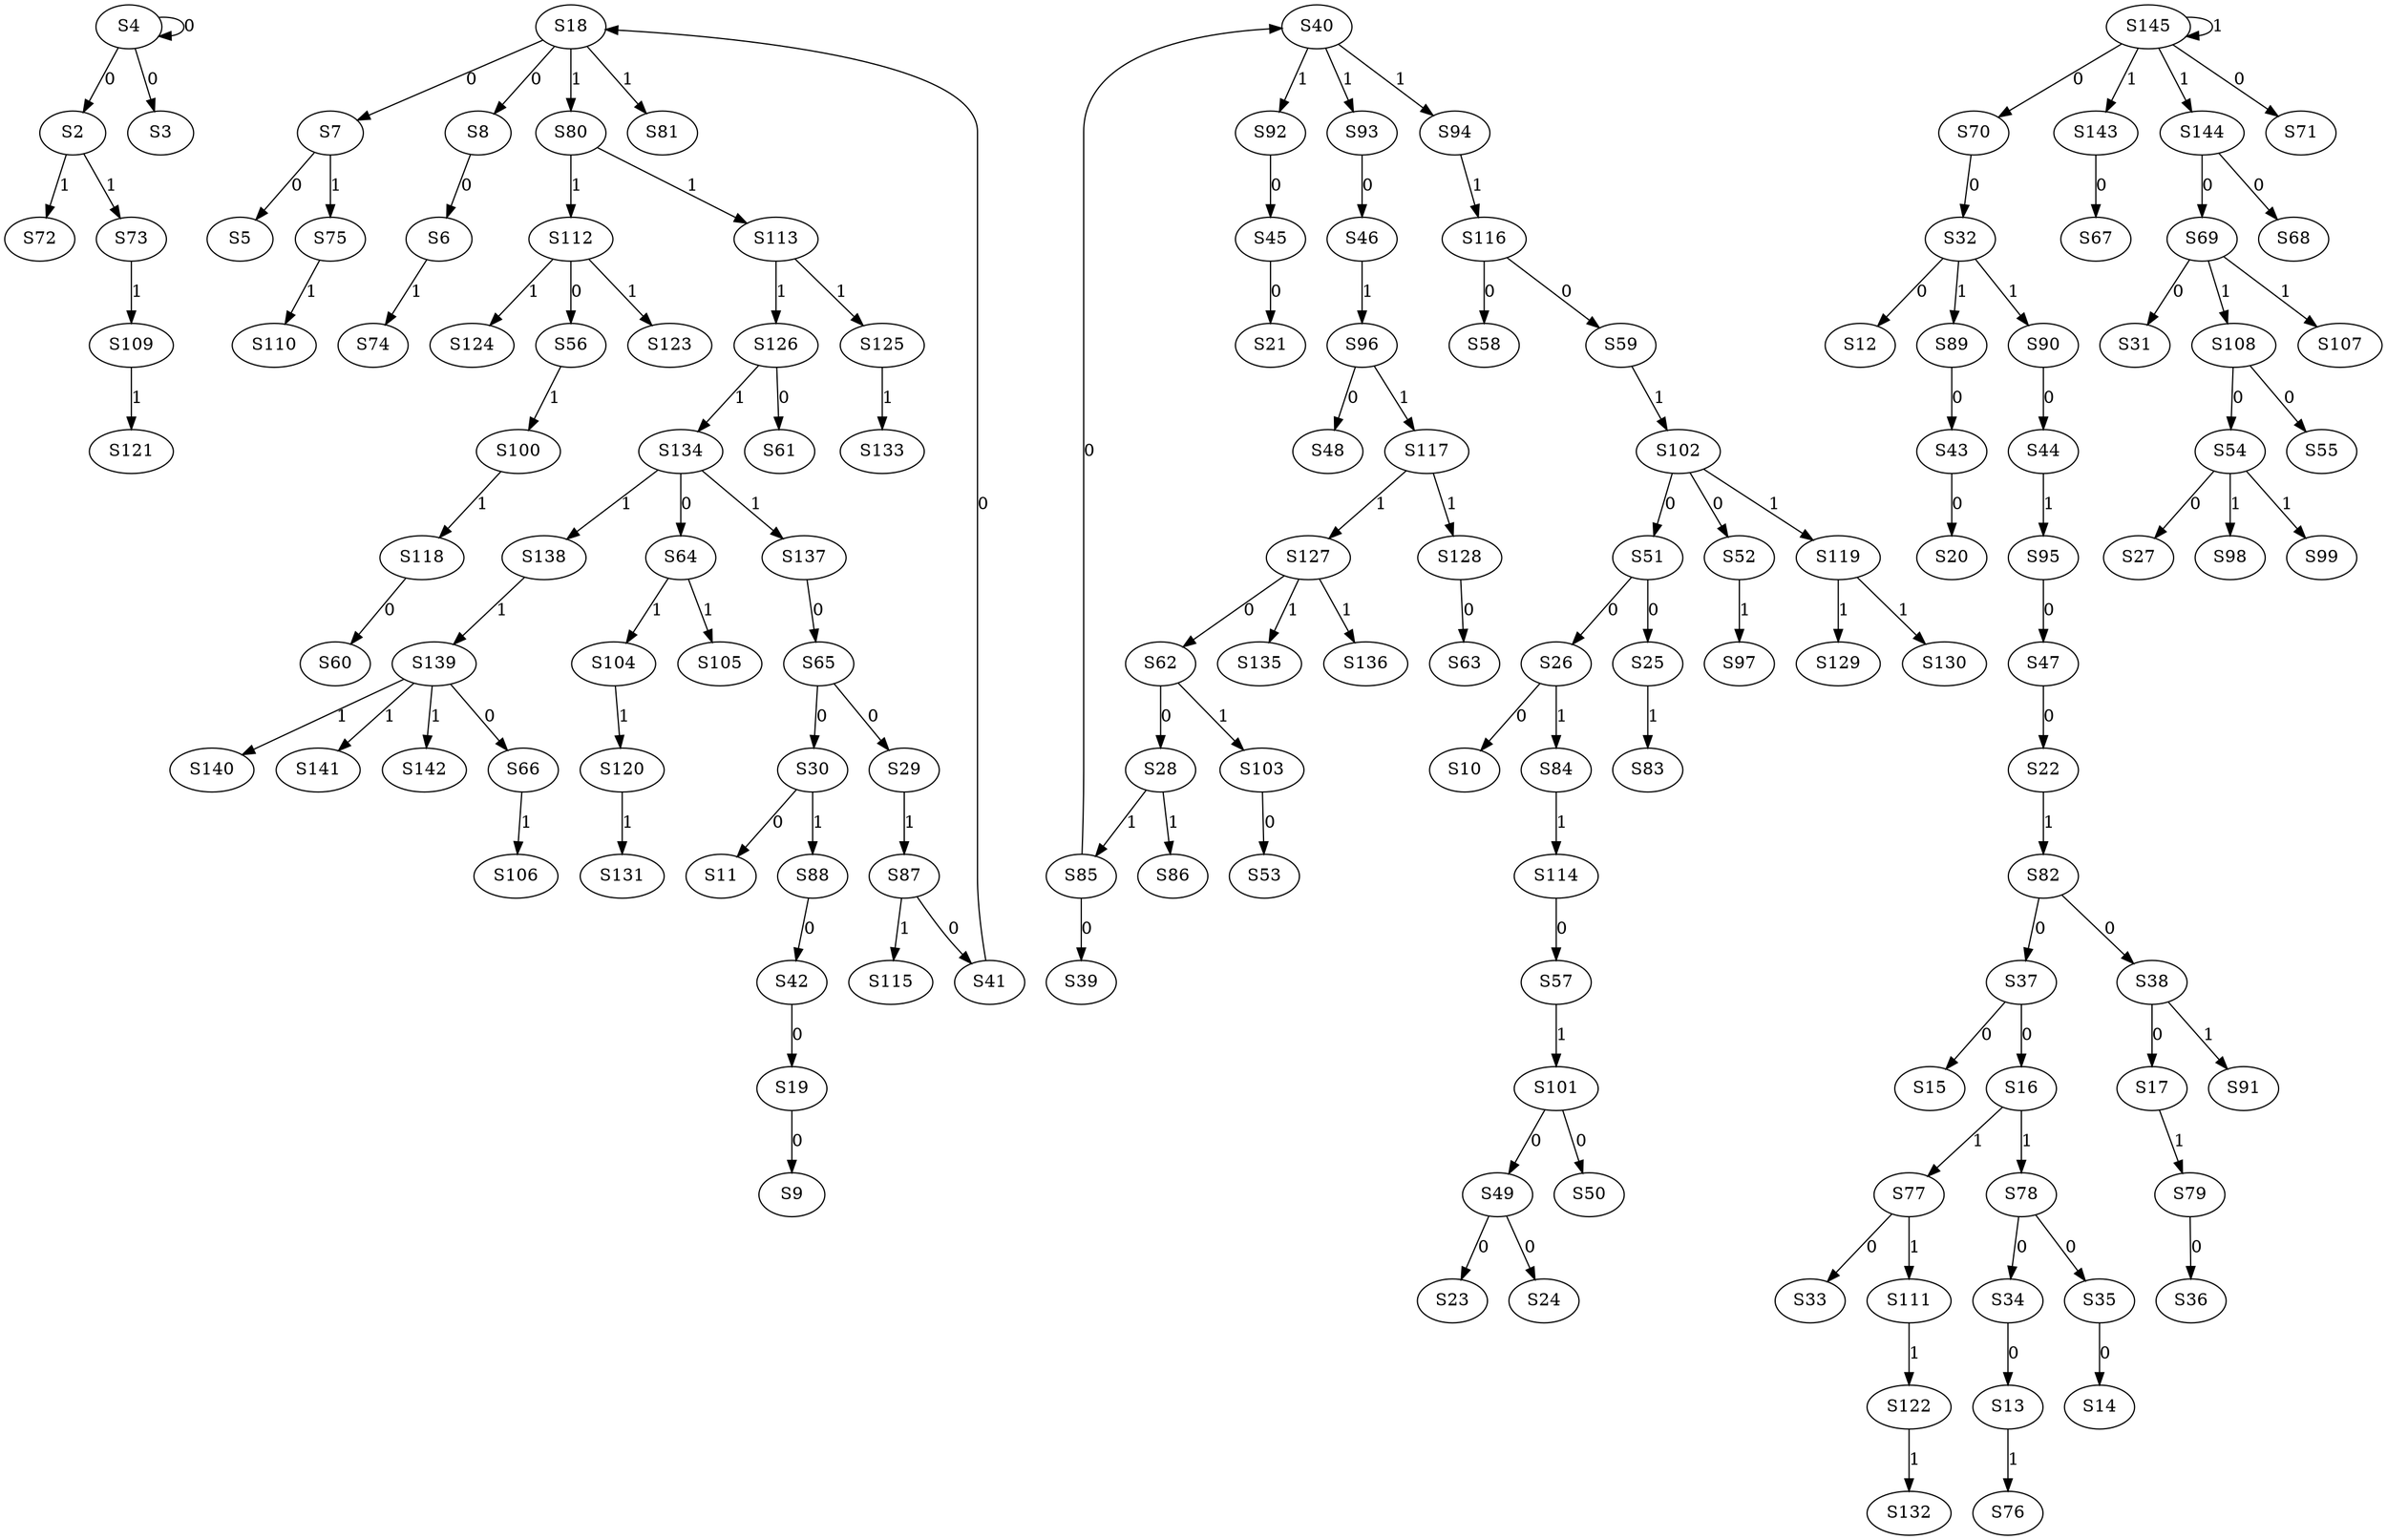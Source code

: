 strict digraph {
	S4 -> S2 [ label = 0 ];
	S4 -> S3 [ label = 0 ];
	S4 -> S4 [ label = 0 ];
	S7 -> S5 [ label = 0 ];
	S8 -> S6 [ label = 0 ];
	S18 -> S7 [ label = 0 ];
	S18 -> S8 [ label = 0 ];
	S19 -> S9 [ label = 0 ];
	S26 -> S10 [ label = 0 ];
	S30 -> S11 [ label = 0 ];
	S32 -> S12 [ label = 0 ];
	S34 -> S13 [ label = 0 ];
	S35 -> S14 [ label = 0 ];
	S37 -> S15 [ label = 0 ];
	S37 -> S16 [ label = 0 ];
	S38 -> S17 [ label = 0 ];
	S41 -> S18 [ label = 0 ];
	S42 -> S19 [ label = 0 ];
	S43 -> S20 [ label = 0 ];
	S45 -> S21 [ label = 0 ];
	S47 -> S22 [ label = 0 ];
	S49 -> S23 [ label = 0 ];
	S49 -> S24 [ label = 0 ];
	S51 -> S25 [ label = 0 ];
	S51 -> S26 [ label = 0 ];
	S54 -> S27 [ label = 0 ];
	S62 -> S28 [ label = 0 ];
	S65 -> S29 [ label = 0 ];
	S65 -> S30 [ label = 0 ];
	S69 -> S31 [ label = 0 ];
	S70 -> S32 [ label = 0 ];
	S77 -> S33 [ label = 0 ];
	S78 -> S34 [ label = 0 ];
	S78 -> S35 [ label = 0 ];
	S79 -> S36 [ label = 0 ];
	S82 -> S37 [ label = 0 ];
	S82 -> S38 [ label = 0 ];
	S85 -> S39 [ label = 0 ];
	S85 -> S40 [ label = 0 ];
	S87 -> S41 [ label = 0 ];
	S88 -> S42 [ label = 0 ];
	S89 -> S43 [ label = 0 ];
	S90 -> S44 [ label = 0 ];
	S92 -> S45 [ label = 0 ];
	S93 -> S46 [ label = 0 ];
	S95 -> S47 [ label = 0 ];
	S96 -> S48 [ label = 0 ];
	S101 -> S49 [ label = 0 ];
	S101 -> S50 [ label = 0 ];
	S102 -> S51 [ label = 0 ];
	S102 -> S52 [ label = 0 ];
	S103 -> S53 [ label = 0 ];
	S108 -> S54 [ label = 0 ];
	S108 -> S55 [ label = 0 ];
	S112 -> S56 [ label = 0 ];
	S114 -> S57 [ label = 0 ];
	S116 -> S58 [ label = 0 ];
	S116 -> S59 [ label = 0 ];
	S118 -> S60 [ label = 0 ];
	S126 -> S61 [ label = 0 ];
	S127 -> S62 [ label = 0 ];
	S128 -> S63 [ label = 0 ];
	S134 -> S64 [ label = 0 ];
	S137 -> S65 [ label = 0 ];
	S139 -> S66 [ label = 0 ];
	S143 -> S67 [ label = 0 ];
	S144 -> S68 [ label = 0 ];
	S144 -> S69 [ label = 0 ];
	S145 -> S70 [ label = 0 ];
	S145 -> S71 [ label = 0 ];
	S2 -> S72 [ label = 1 ];
	S2 -> S73 [ label = 1 ];
	S6 -> S74 [ label = 1 ];
	S7 -> S75 [ label = 1 ];
	S13 -> S76 [ label = 1 ];
	S16 -> S77 [ label = 1 ];
	S16 -> S78 [ label = 1 ];
	S17 -> S79 [ label = 1 ];
	S18 -> S80 [ label = 1 ];
	S18 -> S81 [ label = 1 ];
	S22 -> S82 [ label = 1 ];
	S25 -> S83 [ label = 1 ];
	S26 -> S84 [ label = 1 ];
	S28 -> S85 [ label = 1 ];
	S28 -> S86 [ label = 1 ];
	S29 -> S87 [ label = 1 ];
	S30 -> S88 [ label = 1 ];
	S32 -> S89 [ label = 1 ];
	S32 -> S90 [ label = 1 ];
	S38 -> S91 [ label = 1 ];
	S40 -> S92 [ label = 1 ];
	S40 -> S93 [ label = 1 ];
	S40 -> S94 [ label = 1 ];
	S44 -> S95 [ label = 1 ];
	S46 -> S96 [ label = 1 ];
	S52 -> S97 [ label = 1 ];
	S54 -> S98 [ label = 1 ];
	S54 -> S99 [ label = 1 ];
	S56 -> S100 [ label = 1 ];
	S57 -> S101 [ label = 1 ];
	S59 -> S102 [ label = 1 ];
	S62 -> S103 [ label = 1 ];
	S64 -> S104 [ label = 1 ];
	S64 -> S105 [ label = 1 ];
	S66 -> S106 [ label = 1 ];
	S69 -> S107 [ label = 1 ];
	S69 -> S108 [ label = 1 ];
	S73 -> S109 [ label = 1 ];
	S75 -> S110 [ label = 1 ];
	S77 -> S111 [ label = 1 ];
	S80 -> S112 [ label = 1 ];
	S80 -> S113 [ label = 1 ];
	S84 -> S114 [ label = 1 ];
	S87 -> S115 [ label = 1 ];
	S94 -> S116 [ label = 1 ];
	S96 -> S117 [ label = 1 ];
	S100 -> S118 [ label = 1 ];
	S102 -> S119 [ label = 1 ];
	S104 -> S120 [ label = 1 ];
	S109 -> S121 [ label = 1 ];
	S111 -> S122 [ label = 1 ];
	S112 -> S123 [ label = 1 ];
	S112 -> S124 [ label = 1 ];
	S113 -> S125 [ label = 1 ];
	S113 -> S126 [ label = 1 ];
	S117 -> S127 [ label = 1 ];
	S117 -> S128 [ label = 1 ];
	S119 -> S129 [ label = 1 ];
	S119 -> S130 [ label = 1 ];
	S120 -> S131 [ label = 1 ];
	S122 -> S132 [ label = 1 ];
	S125 -> S133 [ label = 1 ];
	S126 -> S134 [ label = 1 ];
	S127 -> S135 [ label = 1 ];
	S127 -> S136 [ label = 1 ];
	S134 -> S137 [ label = 1 ];
	S134 -> S138 [ label = 1 ];
	S138 -> S139 [ label = 1 ];
	S139 -> S140 [ label = 1 ];
	S139 -> S141 [ label = 1 ];
	S139 -> S142 [ label = 1 ];
	S145 -> S143 [ label = 1 ];
	S145 -> S144 [ label = 1 ];
	S145 -> S145 [ label = 1 ];
}